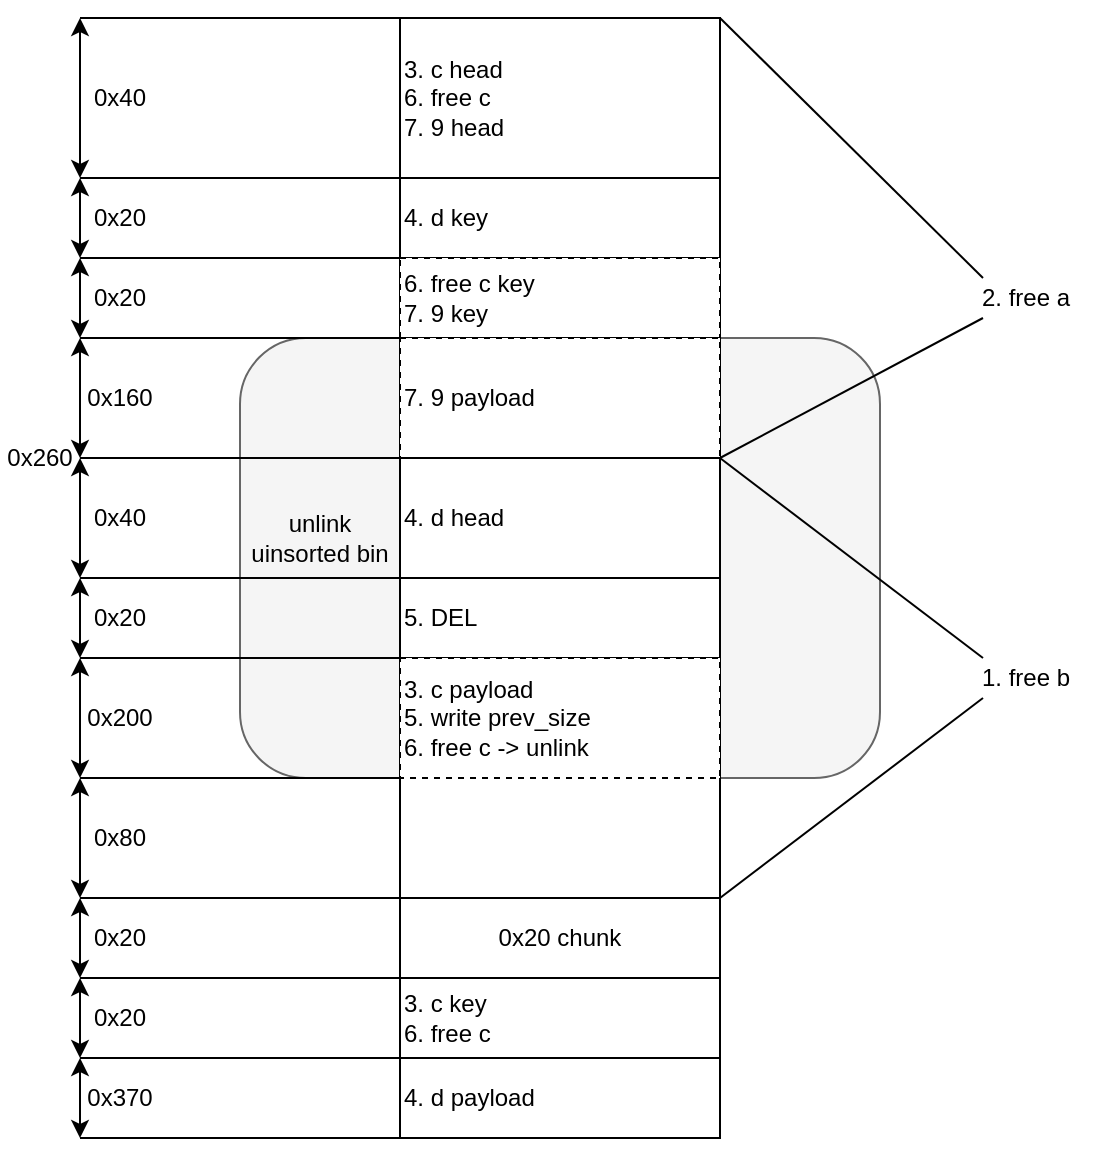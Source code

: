 <mxfile version="13.0.3" type="device"><diagram id="ttoWIrOZ5kxFGKDTB7MF" name="Page-1"><mxGraphModel dx="1037" dy="620" grid="1" gridSize="10" guides="1" tooltips="1" connect="1" arrows="1" fold="1" page="1" pageScale="1" pageWidth="827" pageHeight="1169" math="0" shadow="0"><root><mxCell id="0"/><mxCell id="1" parent="0"/><mxCell id="3e3sC8vZLBfNDfz1cEe4-22" value="" style="rounded=1;whiteSpace=wrap;html=1;fillColor=#f5f5f5;strokeColor=#666666;fontColor=#333333;" vertex="1" parent="1"><mxGeometry x="120" y="200" width="320" height="220" as="geometry"/></mxCell><mxCell id="3e3sC8vZLBfNDfz1cEe4-14" value="" style="rounded=0;whiteSpace=wrap;html=1;" vertex="1" parent="1"><mxGeometry x="200" y="360" width="160" height="120" as="geometry"/></mxCell><mxCell id="3e3sC8vZLBfNDfz1cEe4-1" value="3. c head&lt;br&gt;6. free c&lt;br&gt;7. 9 head" style="rounded=0;whiteSpace=wrap;html=1;align=left;" vertex="1" parent="1"><mxGeometry x="200" y="40" width="160" height="80" as="geometry"/></mxCell><mxCell id="3e3sC8vZLBfNDfz1cEe4-3" value="4. d key" style="rounded=0;whiteSpace=wrap;html=1;align=left;" vertex="1" parent="1"><mxGeometry x="200" y="120" width="160" height="40" as="geometry"/></mxCell><mxCell id="3e3sC8vZLBfNDfz1cEe4-4" value="" style="rounded=0;whiteSpace=wrap;html=1;" vertex="1" parent="1"><mxGeometry x="200" y="160" width="160" height="100" as="geometry"/></mxCell><mxCell id="3e3sC8vZLBfNDfz1cEe4-6" value="6. free c key&lt;br&gt;7. 9 key" style="rounded=0;whiteSpace=wrap;html=1;dashed=1;align=left;" vertex="1" parent="1"><mxGeometry x="200" y="160" width="160" height="40" as="geometry"/></mxCell><mxCell id="3e3sC8vZLBfNDfz1cEe4-7" value="7. 9 payload" style="rounded=0;whiteSpace=wrap;html=1;dashed=1;align=left;" vertex="1" parent="1"><mxGeometry x="200" y="200" width="160" height="60" as="geometry"/></mxCell><mxCell id="3e3sC8vZLBfNDfz1cEe4-8" value="2. free a" style="text;html=1;strokeColor=none;fillColor=none;align=center;verticalAlign=middle;whiteSpace=wrap;rounded=0;dashed=1;" vertex="1" parent="1"><mxGeometry x="470" y="170" width="86" height="20" as="geometry"/></mxCell><mxCell id="3e3sC8vZLBfNDfz1cEe4-9" value="" style="endArrow=none;html=1;exitX=1;exitY=1;exitDx=0;exitDy=0;entryX=0.25;entryY=1;entryDx=0;entryDy=0;" edge="1" parent="1" source="3e3sC8vZLBfNDfz1cEe4-7" target="3e3sC8vZLBfNDfz1cEe4-8"><mxGeometry width="50" height="50" relative="1" as="geometry"><mxPoint x="390" y="340" as="sourcePoint"/><mxPoint x="440" y="290" as="targetPoint"/></mxGeometry></mxCell><mxCell id="3e3sC8vZLBfNDfz1cEe4-10" value="" style="endArrow=none;html=1;entryX=1;entryY=0;entryDx=0;entryDy=0;exitX=0.25;exitY=0;exitDx=0;exitDy=0;" edge="1" parent="1" source="3e3sC8vZLBfNDfz1cEe4-8" target="3e3sC8vZLBfNDfz1cEe4-1"><mxGeometry width="50" height="50" relative="1" as="geometry"><mxPoint x="410" y="160" as="sourcePoint"/><mxPoint x="460" y="110" as="targetPoint"/></mxGeometry></mxCell><mxCell id="3e3sC8vZLBfNDfz1cEe4-11" value="4. d head" style="rounded=0;whiteSpace=wrap;html=1;align=left;" vertex="1" parent="1"><mxGeometry x="200" y="260" width="160" height="60" as="geometry"/></mxCell><mxCell id="3e3sC8vZLBfNDfz1cEe4-12" value="5. DEL" style="rounded=0;whiteSpace=wrap;html=1;align=left;" vertex="1" parent="1"><mxGeometry x="200" y="320" width="160" height="40" as="geometry"/></mxCell><mxCell id="3e3sC8vZLBfNDfz1cEe4-13" value="3. c payload&lt;br&gt;5. write prev_size&lt;br&gt;6. free c -&amp;gt; unlink" style="rounded=0;whiteSpace=wrap;html=1;dashed=1;align=left;" vertex="1" parent="1"><mxGeometry x="200" y="360" width="160" height="60" as="geometry"/></mxCell><mxCell id="3e3sC8vZLBfNDfz1cEe4-15" value="1. free b" style="text;html=1;strokeColor=none;fillColor=none;align=center;verticalAlign=middle;whiteSpace=wrap;rounded=0;dashed=1;" vertex="1" parent="1"><mxGeometry x="470" y="360" width="86" height="20" as="geometry"/></mxCell><mxCell id="3e3sC8vZLBfNDfz1cEe4-16" value="" style="endArrow=none;html=1;entryX=1;entryY=0;entryDx=0;entryDy=0;exitX=0.25;exitY=0;exitDx=0;exitDy=0;" edge="1" parent="1" source="3e3sC8vZLBfNDfz1cEe4-15" target="3e3sC8vZLBfNDfz1cEe4-11"><mxGeometry width="50" height="50" relative="1" as="geometry"><mxPoint x="390" y="340" as="sourcePoint"/><mxPoint x="440" y="290" as="targetPoint"/></mxGeometry></mxCell><mxCell id="3e3sC8vZLBfNDfz1cEe4-18" value="" style="endArrow=none;html=1;entryX=1;entryY=1;entryDx=0;entryDy=0;exitX=0.25;exitY=1;exitDx=0;exitDy=0;" edge="1" parent="1" source="3e3sC8vZLBfNDfz1cEe4-15" target="3e3sC8vZLBfNDfz1cEe4-14"><mxGeometry width="50" height="50" relative="1" as="geometry"><mxPoint x="402.5" y="370" as="sourcePoint"/><mxPoint x="370" y="270" as="targetPoint"/></mxGeometry></mxCell><mxCell id="3e3sC8vZLBfNDfz1cEe4-19" value="0x20 chunk" style="rounded=0;whiteSpace=wrap;html=1;" vertex="1" parent="1"><mxGeometry x="200" y="480" width="160" height="40" as="geometry"/></mxCell><mxCell id="3e3sC8vZLBfNDfz1cEe4-20" value="3. c key&lt;br&gt;&lt;div&gt;&lt;span&gt;6. free c&lt;/span&gt;&lt;/div&gt;" style="rounded=0;whiteSpace=wrap;html=1;align=left;" vertex="1" parent="1"><mxGeometry x="200" y="520" width="160" height="40" as="geometry"/></mxCell><mxCell id="3e3sC8vZLBfNDfz1cEe4-21" value="4. d payload" style="rounded=0;whiteSpace=wrap;html=1;align=left;" vertex="1" parent="1"><mxGeometry x="200" y="560" width="160" height="40" as="geometry"/></mxCell><mxCell id="3e3sC8vZLBfNDfz1cEe4-24" value="unlink uinsorted bin" style="text;html=1;align=center;verticalAlign=middle;whiteSpace=wrap;rounded=0;" vertex="1" parent="1"><mxGeometry x="120" y="280" width="80" height="40" as="geometry"/></mxCell><mxCell id="3e3sC8vZLBfNDfz1cEe4-25" value="" style="endArrow=none;html=1;entryX=0;entryY=0;entryDx=0;entryDy=0;" edge="1" parent="1" target="3e3sC8vZLBfNDfz1cEe4-1"><mxGeometry width="50" height="50" relative="1" as="geometry"><mxPoint x="40" y="40" as="sourcePoint"/><mxPoint x="440" y="270" as="targetPoint"/></mxGeometry></mxCell><mxCell id="3e3sC8vZLBfNDfz1cEe4-26" value="" style="endArrow=none;html=1;entryX=0;entryY=0;entryDx=0;entryDy=0;" edge="1" parent="1"><mxGeometry width="50" height="50" relative="1" as="geometry"><mxPoint x="40" y="120" as="sourcePoint"/><mxPoint x="200" y="120" as="targetPoint"/></mxGeometry></mxCell><mxCell id="3e3sC8vZLBfNDfz1cEe4-27" value="" style="endArrow=none;html=1;entryX=0;entryY=0;entryDx=0;entryDy=0;" edge="1" parent="1"><mxGeometry width="50" height="50" relative="1" as="geometry"><mxPoint x="40" y="160" as="sourcePoint"/><mxPoint x="200" y="160" as="targetPoint"/></mxGeometry></mxCell><mxCell id="3e3sC8vZLBfNDfz1cEe4-28" value="" style="endArrow=none;html=1;entryX=0;entryY=0;entryDx=0;entryDy=0;" edge="1" parent="1"><mxGeometry width="50" height="50" relative="1" as="geometry"><mxPoint x="40" y="200" as="sourcePoint"/><mxPoint x="200" y="200" as="targetPoint"/></mxGeometry></mxCell><mxCell id="3e3sC8vZLBfNDfz1cEe4-29" value="" style="endArrow=classic;startArrow=classic;html=1;" edge="1" parent="1"><mxGeometry width="50" height="50" relative="1" as="geometry"><mxPoint x="40" y="120" as="sourcePoint"/><mxPoint x="40" y="40" as="targetPoint"/></mxGeometry></mxCell><mxCell id="3e3sC8vZLBfNDfz1cEe4-30" value="0x40" style="text;html=1;strokeColor=none;fillColor=none;align=center;verticalAlign=middle;whiteSpace=wrap;rounded=0;" vertex="1" parent="1"><mxGeometry x="40" y="70" width="40" height="20" as="geometry"/></mxCell><mxCell id="3e3sC8vZLBfNDfz1cEe4-31" value="" style="endArrow=classic;startArrow=classic;html=1;" edge="1" parent="1"><mxGeometry width="50" height="50" relative="1" as="geometry"><mxPoint x="40" y="160" as="sourcePoint"/><mxPoint x="40" y="120" as="targetPoint"/></mxGeometry></mxCell><mxCell id="3e3sC8vZLBfNDfz1cEe4-32" value="0x20" style="text;html=1;strokeColor=none;fillColor=none;align=center;verticalAlign=middle;whiteSpace=wrap;rounded=0;" vertex="1" parent="1"><mxGeometry x="40" y="130" width="40" height="20" as="geometry"/></mxCell><mxCell id="3e3sC8vZLBfNDfz1cEe4-33" value="" style="endArrow=classic;startArrow=classic;html=1;" edge="1" parent="1"><mxGeometry width="50" height="50" relative="1" as="geometry"><mxPoint x="40" y="200" as="sourcePoint"/><mxPoint x="40" y="160" as="targetPoint"/></mxGeometry></mxCell><mxCell id="3e3sC8vZLBfNDfz1cEe4-34" value="0x20" style="text;html=1;strokeColor=none;fillColor=none;align=center;verticalAlign=middle;whiteSpace=wrap;rounded=0;" vertex="1" parent="1"><mxGeometry x="40" y="170" width="40" height="20" as="geometry"/></mxCell><mxCell id="3e3sC8vZLBfNDfz1cEe4-35" value="" style="endArrow=none;html=1;entryX=0;entryY=0;entryDx=0;entryDy=0;" edge="1" parent="1"><mxGeometry width="50" height="50" relative="1" as="geometry"><mxPoint x="40" y="260" as="sourcePoint"/><mxPoint x="200" y="260" as="targetPoint"/></mxGeometry></mxCell><mxCell id="3e3sC8vZLBfNDfz1cEe4-36" value="" style="endArrow=classic;startArrow=classic;html=1;" edge="1" parent="1"><mxGeometry width="50" height="50" relative="1" as="geometry"><mxPoint x="40" y="260" as="sourcePoint"/><mxPoint x="40" y="200" as="targetPoint"/></mxGeometry></mxCell><mxCell id="3e3sC8vZLBfNDfz1cEe4-37" value="0x160" style="text;html=1;strokeColor=none;fillColor=none;align=center;verticalAlign=middle;whiteSpace=wrap;rounded=0;" vertex="1" parent="1"><mxGeometry x="40" y="220" width="40" height="20" as="geometry"/></mxCell><mxCell id="3e3sC8vZLBfNDfz1cEe4-38" value="" style="endArrow=none;html=1;entryX=0;entryY=0;entryDx=0;entryDy=0;" edge="1" parent="1"><mxGeometry width="50" height="50" relative="1" as="geometry"><mxPoint x="40" y="320" as="sourcePoint"/><mxPoint x="200" y="320" as="targetPoint"/></mxGeometry></mxCell><mxCell id="3e3sC8vZLBfNDfz1cEe4-39" value="" style="endArrow=classic;startArrow=classic;html=1;" edge="1" parent="1"><mxGeometry width="50" height="50" relative="1" as="geometry"><mxPoint x="40" y="320" as="sourcePoint"/><mxPoint x="40" y="260" as="targetPoint"/></mxGeometry></mxCell><mxCell id="3e3sC8vZLBfNDfz1cEe4-40" value="0x40" style="text;html=1;strokeColor=none;fillColor=none;align=center;verticalAlign=middle;whiteSpace=wrap;rounded=0;" vertex="1" parent="1"><mxGeometry x="40" y="280" width="40" height="20" as="geometry"/></mxCell><mxCell id="3e3sC8vZLBfNDfz1cEe4-41" value="" style="endArrow=none;html=1;entryX=0;entryY=0;entryDx=0;entryDy=0;" edge="1" parent="1"><mxGeometry width="50" height="50" relative="1" as="geometry"><mxPoint x="40" y="360" as="sourcePoint"/><mxPoint x="200" y="360" as="targetPoint"/></mxGeometry></mxCell><mxCell id="3e3sC8vZLBfNDfz1cEe4-42" value="" style="endArrow=classic;startArrow=classic;html=1;" edge="1" parent="1"><mxGeometry width="50" height="50" relative="1" as="geometry"><mxPoint x="40" y="360" as="sourcePoint"/><mxPoint x="40" y="320" as="targetPoint"/></mxGeometry></mxCell><mxCell id="3e3sC8vZLBfNDfz1cEe4-43" value="0x20" style="text;html=1;strokeColor=none;fillColor=none;align=center;verticalAlign=middle;whiteSpace=wrap;rounded=0;" vertex="1" parent="1"><mxGeometry x="40" y="330" width="40" height="20" as="geometry"/></mxCell><mxCell id="3e3sC8vZLBfNDfz1cEe4-44" value="" style="endArrow=none;html=1;entryX=0;entryY=0;entryDx=0;entryDy=0;" edge="1" parent="1"><mxGeometry width="50" height="50" relative="1" as="geometry"><mxPoint x="40" y="480" as="sourcePoint"/><mxPoint x="200" y="480" as="targetPoint"/></mxGeometry></mxCell><mxCell id="3e3sC8vZLBfNDfz1cEe4-45" value="" style="endArrow=none;html=1;entryX=0;entryY=0;entryDx=0;entryDy=0;" edge="1" parent="1"><mxGeometry width="50" height="50" relative="1" as="geometry"><mxPoint x="40" y="420" as="sourcePoint"/><mxPoint x="200" y="420" as="targetPoint"/></mxGeometry></mxCell><mxCell id="3e3sC8vZLBfNDfz1cEe4-46" value="" style="endArrow=classic;startArrow=classic;html=1;" edge="1" parent="1"><mxGeometry width="50" height="50" relative="1" as="geometry"><mxPoint x="40" y="420" as="sourcePoint"/><mxPoint x="40" y="360" as="targetPoint"/></mxGeometry></mxCell><mxCell id="3e3sC8vZLBfNDfz1cEe4-47" value="0x200" style="text;html=1;strokeColor=none;fillColor=none;align=center;verticalAlign=middle;whiteSpace=wrap;rounded=0;" vertex="1" parent="1"><mxGeometry x="40" y="380" width="40" height="20" as="geometry"/></mxCell><mxCell id="3e3sC8vZLBfNDfz1cEe4-48" value="" style="endArrow=classic;startArrow=classic;html=1;" edge="1" parent="1"><mxGeometry width="50" height="50" relative="1" as="geometry"><mxPoint x="40" y="480" as="sourcePoint"/><mxPoint x="40" y="420" as="targetPoint"/></mxGeometry></mxCell><mxCell id="3e3sC8vZLBfNDfz1cEe4-49" value="0x80" style="text;html=1;strokeColor=none;fillColor=none;align=center;verticalAlign=middle;whiteSpace=wrap;rounded=0;" vertex="1" parent="1"><mxGeometry x="40" y="440" width="40" height="20" as="geometry"/></mxCell><mxCell id="3e3sC8vZLBfNDfz1cEe4-50" value="" style="endArrow=none;html=1;entryX=0;entryY=0;entryDx=0;entryDy=0;" edge="1" parent="1"><mxGeometry width="50" height="50" relative="1" as="geometry"><mxPoint x="40" y="520" as="sourcePoint"/><mxPoint x="200" y="520" as="targetPoint"/></mxGeometry></mxCell><mxCell id="3e3sC8vZLBfNDfz1cEe4-51" value="" style="endArrow=classic;startArrow=classic;html=1;" edge="1" parent="1"><mxGeometry width="50" height="50" relative="1" as="geometry"><mxPoint x="40" y="520" as="sourcePoint"/><mxPoint x="40" y="480" as="targetPoint"/></mxGeometry></mxCell><mxCell id="3e3sC8vZLBfNDfz1cEe4-52" value="0x20" style="text;html=1;strokeColor=none;fillColor=none;align=center;verticalAlign=middle;whiteSpace=wrap;rounded=0;" vertex="1" parent="1"><mxGeometry x="40" y="490" width="40" height="20" as="geometry"/></mxCell><mxCell id="3e3sC8vZLBfNDfz1cEe4-53" value="" style="endArrow=classic;startArrow=classic;html=1;" edge="1" parent="1"><mxGeometry width="50" height="50" relative="1" as="geometry"><mxPoint x="40" y="560" as="sourcePoint"/><mxPoint x="40" y="520" as="targetPoint"/></mxGeometry></mxCell><mxCell id="3e3sC8vZLBfNDfz1cEe4-54" value="0x20" style="text;html=1;strokeColor=none;fillColor=none;align=center;verticalAlign=middle;whiteSpace=wrap;rounded=0;" vertex="1" parent="1"><mxGeometry x="40" y="530" width="40" height="20" as="geometry"/></mxCell><mxCell id="3e3sC8vZLBfNDfz1cEe4-55" value="" style="endArrow=none;html=1;entryX=0;entryY=0;entryDx=0;entryDy=0;" edge="1" parent="1"><mxGeometry width="50" height="50" relative="1" as="geometry"><mxPoint x="40" y="560" as="sourcePoint"/><mxPoint x="200" y="560" as="targetPoint"/></mxGeometry></mxCell><mxCell id="3e3sC8vZLBfNDfz1cEe4-56" value="" style="endArrow=none;html=1;entryX=0;entryY=0;entryDx=0;entryDy=0;" edge="1" parent="1"><mxGeometry width="50" height="50" relative="1" as="geometry"><mxPoint x="40" y="600" as="sourcePoint"/><mxPoint x="200" y="600" as="targetPoint"/></mxGeometry></mxCell><mxCell id="3e3sC8vZLBfNDfz1cEe4-57" value="" style="endArrow=classic;startArrow=classic;html=1;" edge="1" parent="1"><mxGeometry width="50" height="50" relative="1" as="geometry"><mxPoint x="40" y="600" as="sourcePoint"/><mxPoint x="40" y="560" as="targetPoint"/></mxGeometry></mxCell><mxCell id="3e3sC8vZLBfNDfz1cEe4-58" value="0x370" style="text;html=1;strokeColor=none;fillColor=none;align=center;verticalAlign=middle;whiteSpace=wrap;rounded=0;" vertex="1" parent="1"><mxGeometry x="40" y="570" width="40" height="20" as="geometry"/></mxCell><mxCell id="3e3sC8vZLBfNDfz1cEe4-59" value="0x260" style="text;html=1;strokeColor=none;fillColor=none;align=center;verticalAlign=middle;whiteSpace=wrap;rounded=0;" vertex="1" parent="1"><mxGeometry y="250" width="40" height="20" as="geometry"/></mxCell></root></mxGraphModel></diagram></mxfile>